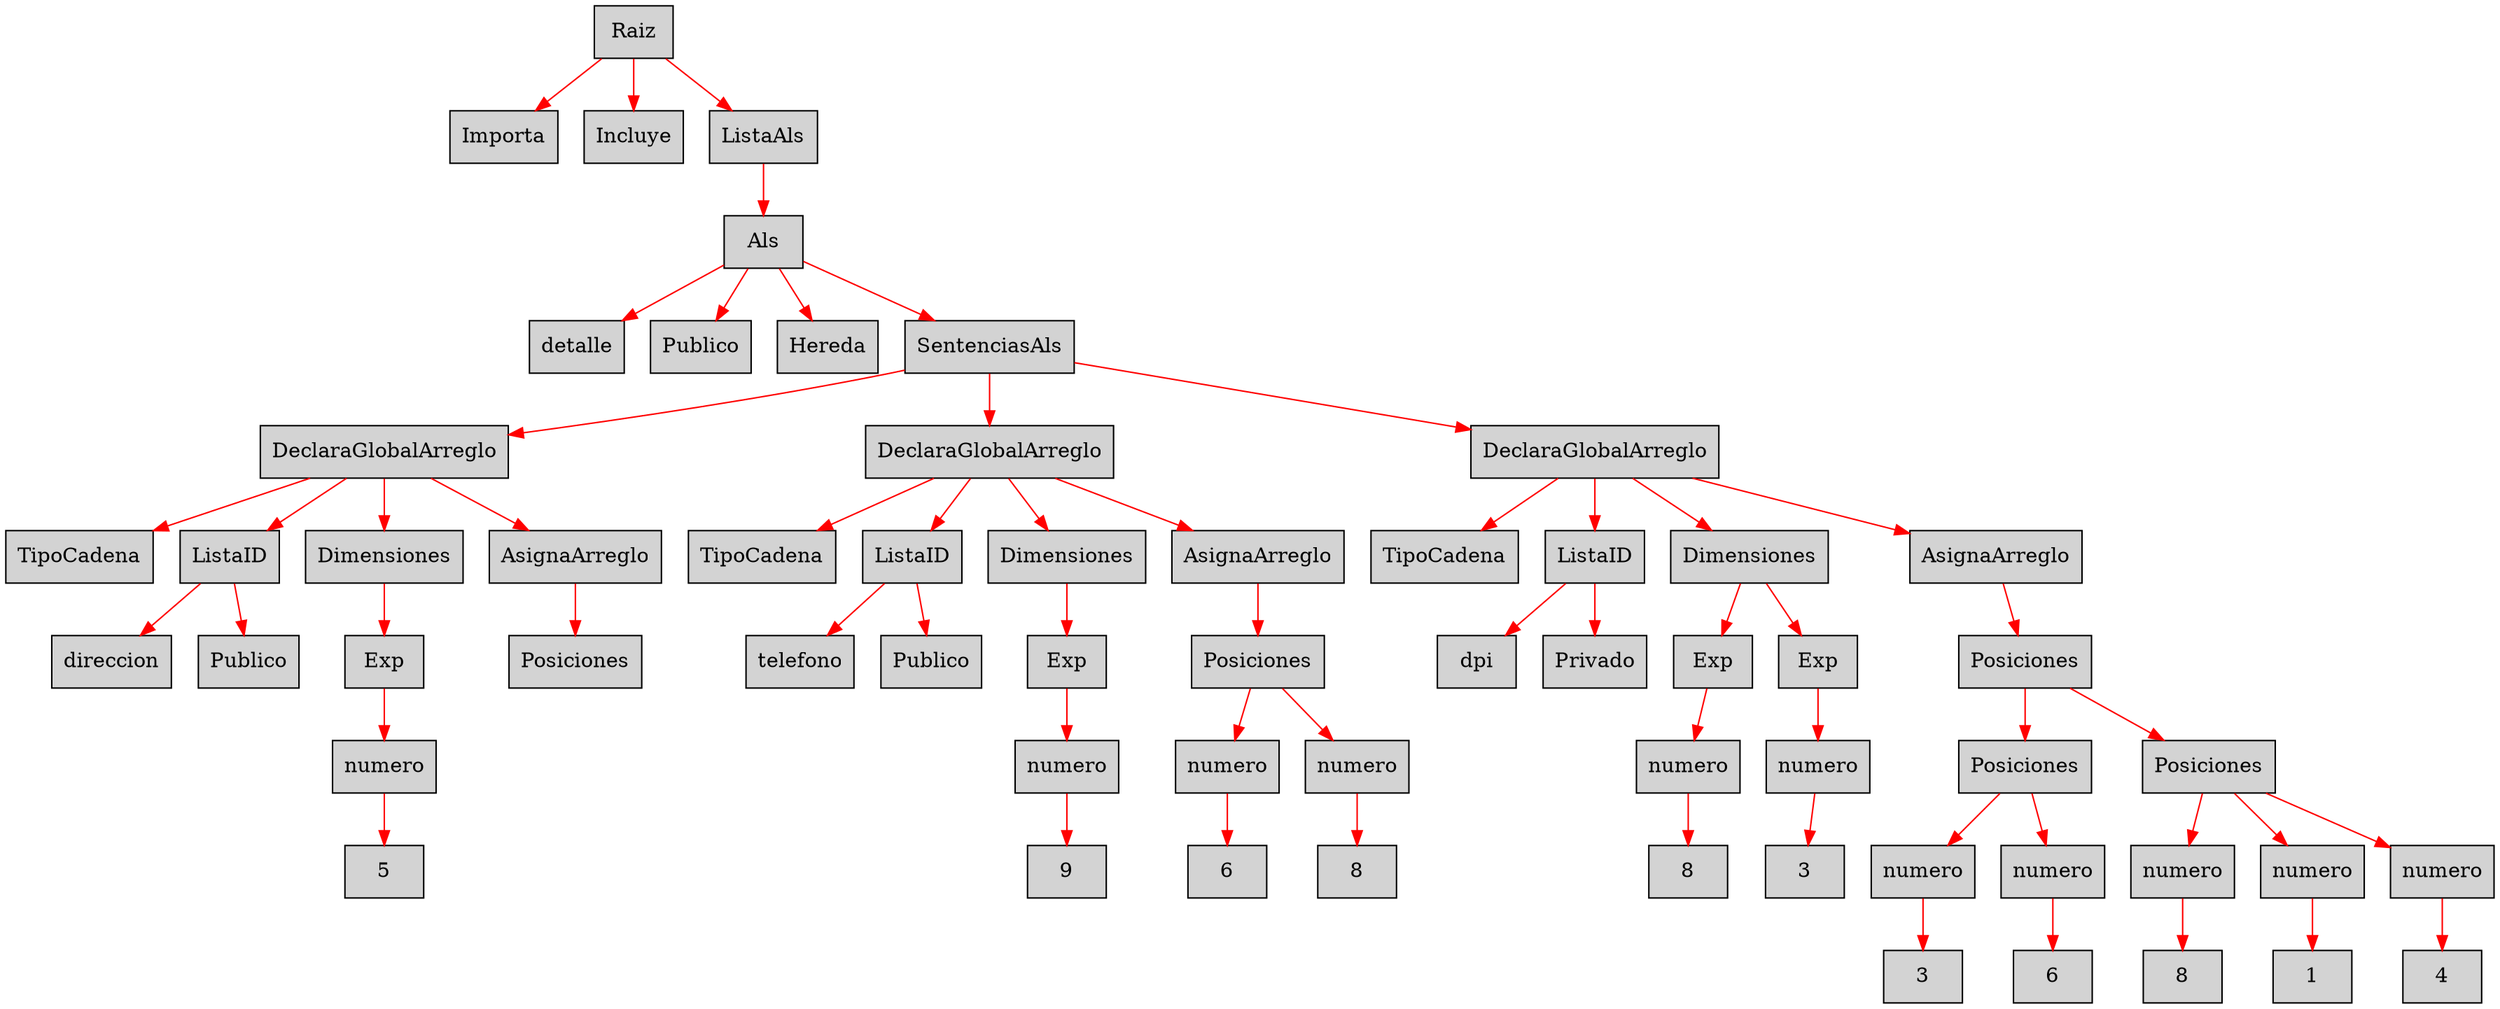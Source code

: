 digraph G {node[shape=box, style=filled]; edge[color=red]
node10540975[label="Raiz"];
 node10540975->node118902644;node118902644[label="Importa"];
 node10540975->node913653989;node913653989[label="Incluye"];
 node10540975->node982325753;node982325753[label="ListaAls"];
 node982325753->node1016507560;node1016507560[label="Als"];
 node1016507560->node156117409;node156117409[label="detalle"];
 node1016507560->node354427397;node354427397[label="Publico"];
 node1016507560->node1194369929;node1194369929[label="Hereda"];
 node1016507560->node1313514539;node1313514539[label="SentenciasAls"];
 node1313514539->node917606242;node917606242[label="DeclaraGlobalArreglo"];
 node917606242->node571843515;node571843515[label="TipoCadena"];
 node917606242->node1618698395;node1618698395[label="ListaID"];
 node1618698395->node2064382787;node2064382787[label="direccion"];
 node1618698395->node1107010015;node1107010015[label="Publico"];
 node917606242->node1316805152;node1316805152[label="Dimensiones"];
 node1316805152->node1974994124;node1974994124[label="Exp"];
 node1974994124->node1364015323;node1364015323[label="numero"];
 node1364015323->node1294245492;node1294245492[label="5"];
 node917606242->node1705111594;node1705111594[label="AsignaArreglo"];
 node1705111594->node1351226934;node1351226934[label="Posiciones"];
 node1313514539->node1748596508;node1748596508[label="DeclaraGlobalArreglo"];
 node1748596508->node17273681;node17273681[label="TipoCadena"];
 node1748596508->node1808598011;node1808598011[label="ListaID"];
 node1808598011->node1811321618;node1811321618[label="telefono"];
 node1808598011->node1221888231;node1221888231[label="Publico"];
 node1748596508->node1978931127;node1978931127[label="Dimensiones"];
 node1978931127->node1982140457;node1982140457[label="Exp"];
 node1982140457->node697594876;node697594876[label="numero"];
 node697594876->node1164658073;node1164658073[label="9"];
 node1748596508->node284670764;node284670764[label="AsignaArreglo"];
 node284670764->node1309492547;node1309492547[label="Posiciones"];
 node1309492547->node1141691629;node1141691629[label="numero"];
 node1141691629->node1540626040;node1540626040[label="6"];
 node1309492547->node1985476853;node1985476853[label="numero"];
 node1985476853->node1381272609;node1381272609[label="8"];
 node1313514539->node1893568826;node1893568826[label="DeclaraGlobalArreglo"];
 node1893568826->node197209743;node197209743[label="TipoCadena"];
 node1893568826->node1117318994;node1117318994[label="ListaID"];
 node1117318994->node878397092;node878397092[label="dpi"];
 node1117318994->node680744276;node680744276[label="Privado"];
 node1893568826->node707044255;node707044255[label="Dimensiones"];
 node707044255->node801319926;node801319926[label="Exp"];
 node801319926->node1094923980;node1094923980[label="numero"];
 node1094923980->node1934160453;node1934160453[label="8"];
 node707044255->node2097127400;node2097127400[label="Exp"];
 node2097127400->node1255507738;node1255507738[label="numero"];
 node1255507738->node309865946;node309865946[label="3"];
 node1893568826->node647376650;node647376650[label="AsignaArreglo"];
 node647376650->node647427311;node647427311[label="Posiciones"];
 node647427311->node1084050032;node1084050032[label="Posiciones"];
 node1084050032->node324581700;node324581700[label="numero"];
 node324581700->node69282394;node69282394[label="3"];
 node1084050032->node360810429;node360810429[label="numero"];
 node360810429->node1063616951;node1063616951[label="6"];
 node647427311->node1763806598;node1763806598[label="Posiciones"];
 node1763806598->node1692342530;node1692342530[label="numero"];
 node1692342530->node2105198155;node2105198155[label="8"];
 node1763806598->node1845598314;node1845598314[label="numero"];
 node1845598314->node195650961;node195650961[label="1"];
 node1763806598->node388131567;node388131567[label="numero"];
 node388131567->node1019330270;node1019330270[label="4"];

}
